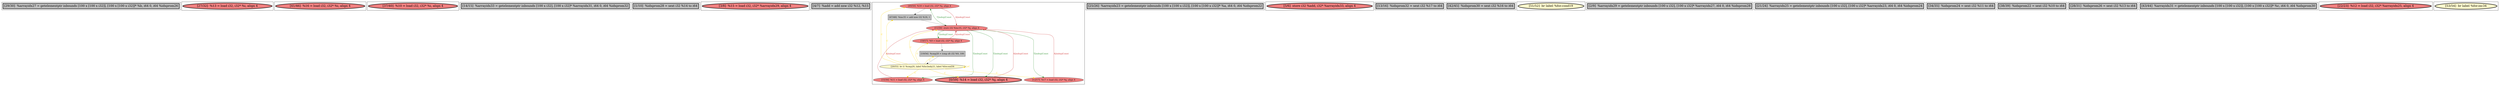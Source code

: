 
digraph G {





subgraph cluster20 {


node1643 [penwidth=3.0,fontsize=20,fillcolor=grey,label="[29/30]  %arrayidx27 = getelementptr inbounds [100 x [100 x i32]], [100 x [100 x i32]]* %b, i64 0, i64 %idxprom26",shape=rectangle,style=filled ]



}

subgraph cluster18 {


node1641 [penwidth=3.0,fontsize=20,fillcolor=lightcoral,label="[27/32]  %13 = load i32, i32* %i, align 4",shape=ellipse,style=filled ]



}

subgraph cluster16 {


node1639 [penwidth=3.0,fontsize=20,fillcolor=lightcoral,label="[41/46]  %16 = load i32, i32* %i, align 4",shape=ellipse,style=filled ]



}

subgraph cluster17 {


node1640 [penwidth=3.0,fontsize=20,fillcolor=lightcoral,label="[37/40]  %10 = load i32, i32* %i, align 4",shape=ellipse,style=filled ]



}

subgraph cluster4 {


node1619 [penwidth=3.0,fontsize=20,fillcolor=grey,label="[14/15]  %arrayidx33 = getelementptr inbounds [100 x i32], [100 x i32]* %arrayidx31, i64 0, i64 %idxprom32",shape=rectangle,style=filled ]



}

subgraph cluster3 {


node1618 [penwidth=3.0,fontsize=20,fillcolor=grey,label="[1/10]  %idxprom28 = sext i32 %14 to i64",shape=rectangle,style=filled ]



}

subgraph cluster2 {


node1617 [penwidth=3.0,fontsize=20,fillcolor=lightcoral,label="[3/8]  %15 = load i32, i32* %arrayidx29, align 4",shape=ellipse,style=filled ]



}

subgraph cluster1 {


node1616 [penwidth=3.0,fontsize=20,fillcolor=grey,label="[4/7]  %add = add nsw i32 %12, %15",shape=rectangle,style=filled ]



}

subgraph cluster12 {


node1634 [fillcolor=lightcoral,label="[49/50]  %18 = load i32, i32* %j, align 4",shape=ellipse,style=filled ]
node1633 [penwidth=3.0,fontsize=20,fillcolor=lightcoral,label="[0/59]  %14 = load i32, i32* %j, align 4",shape=ellipse,style=filled ]
node1628 [fillcolor=grey,label="[47/48]  %inc35 = add nsw i32 %18, 1",shape=rectangle,style=filled ]
node1630 [fillcolor=lightcoral,label="[11/58]  store i32 %inc35, i32* %j, align 4",shape=ellipse,style=filled ]
node1635 [fillcolor=lemonchiffon,label="[20/55]  br i1 %cmp20, label %for.body21, label %for.end36",shape=ellipse,style=filled ]
node1627 [fillcolor=lightcoral,label="[12/17]  %17 = load i32, i32* %j, align 4",shape=ellipse,style=filled ]
node1629 [fillcolor=lightcoral,label="[33/36]  %11 = load i32, i32* %j, align 4",shape=ellipse,style=filled ]
node1631 [fillcolor=grey,label="[19/56]  %cmp20 = icmp slt i32 %9, 100",shape=rectangle,style=filled ]
node1632 [fillcolor=lightcoral,label="[18/57]  %9 = load i32, i32* %j, align 4",shape=ellipse,style=filled ]

node1635->node1628 [style=solid,color=gold,label="C",penwidth=1.0,fontcolor=gold ]
node1634->node1628 [style=solid,color=black,label="",penwidth=0.5,fontcolor=black ]
node1632->node1631 [style=solid,color=black,label="",penwidth=0.5,fontcolor=black ]
node1634->node1630 [style=solid,color=firebrick3,label="A|indep|Const",penwidth=1.0,fontcolor=firebrick3 ]
node1631->node1635 [style=solid,color=black,label="",penwidth=0.5,fontcolor=black ]
node1635->node1631 [style=solid,color=gold,label="C",penwidth=1.0,fontcolor=gold ]
node1635->node1632 [style=solid,color=gold,label="C",penwidth=1.0,fontcolor=gold ]
node1627->node1630 [style=solid,color=firebrick3,label="A|indep|Const",penwidth=1.0,fontcolor=firebrick3 ]
node1635->node1629 [style=solid,color=gold,label="C",penwidth=1.0,fontcolor=gold ]
node1628->node1630 [style=solid,color=black,label="",penwidth=0.5,fontcolor=black ]
node1635->node1630 [style=solid,color=gold,label="C",penwidth=1.0,fontcolor=gold ]
node1635->node1635 [style=solid,color=gold,label="C",penwidth=1.0,fontcolor=gold ]
node1635->node1634 [style=solid,color=gold,label="C",penwidth=1.0,fontcolor=gold ]
node1630->node1629 [style=solid,color=forestgreen,label="T|indep|Const",penwidth=1.0,fontcolor=forestgreen ]
node1629->node1630 [style=solid,color=firebrick3,label="A|indep|Const",penwidth=1.0,fontcolor=firebrick3 ]
node1632->node1630 [style=solid,color=firebrick3,label="A|indep|Const",penwidth=1.0,fontcolor=firebrick3 ]
node1635->node1627 [style=solid,color=gold,label="C",penwidth=1.0,fontcolor=gold ]
node1630->node1627 [style=solid,color=forestgreen,label="T|indep|Const",penwidth=1.0,fontcolor=forestgreen ]
node1630->node1634 [style=solid,color=forestgreen,label="T|indep|Const",penwidth=1.0,fontcolor=forestgreen ]
node1633->node1630 [style=solid,color=firebrick3,label="A|indep|Const",penwidth=1.0,fontcolor=firebrick3 ]
node1635->node1633 [style=solid,color=gold,label="C",penwidth=1.0,fontcolor=gold ]
node1630->node1632 [style=solid,color=forestgreen,label="T|indep|Const",penwidth=1.0,fontcolor=forestgreen ]
node1630->node1633 [style=solid,color=forestgreen,label="T|indep|Const",penwidth=1.0,fontcolor=forestgreen ]


}

subgraph cluster5 {


node1620 [penwidth=3.0,fontsize=20,fillcolor=grey,label="[25/26]  %arrayidx23 = getelementptr inbounds [100 x [100 x i32]], [100 x [100 x i32]]* %a, i64 0, i64 %idxprom22",shape=rectangle,style=filled ]



}

subgraph cluster0 {


node1615 [penwidth=3.0,fontsize=20,fillcolor=lightcoral,label="[5/6]  store i32 %add, i32* %arrayidx33, align 4",shape=ellipse,style=filled ]



}

subgraph cluster6 {


node1621 [penwidth=3.0,fontsize=20,fillcolor=grey,label="[13/16]  %idxprom32 = sext i32 %17 to i64",shape=rectangle,style=filled ]



}

subgraph cluster14 {


node1637 [penwidth=3.0,fontsize=20,fillcolor=grey,label="[42/45]  %idxprom30 = sext i32 %16 to i64",shape=rectangle,style=filled ]



}

subgraph cluster7 {


node1622 [penwidth=3.0,fontsize=20,fillcolor=lemonchiffon,label="[51/52]  br label %for.cond19",shape=ellipse,style=filled ]



}

subgraph cluster8 {


node1623 [penwidth=3.0,fontsize=20,fillcolor=grey,label="[2/9]  %arrayidx29 = getelementptr inbounds [100 x i32], [100 x i32]* %arrayidx27, i64 0, i64 %idxprom28",shape=rectangle,style=filled ]



}

subgraph cluster21 {


node1644 [penwidth=3.0,fontsize=20,fillcolor=grey,label="[21/24]  %arrayidx25 = getelementptr inbounds [100 x i32], [100 x i32]* %arrayidx23, i64 0, i64 %idxprom24",shape=rectangle,style=filled ]



}

subgraph cluster9 {


node1624 [penwidth=3.0,fontsize=20,fillcolor=grey,label="[34/35]  %idxprom24 = sext i32 %11 to i64",shape=rectangle,style=filled ]



}

subgraph cluster19 {


node1642 [penwidth=3.0,fontsize=20,fillcolor=grey,label="[38/39]  %idxprom22 = sext i32 %10 to i64",shape=rectangle,style=filled ]



}

subgraph cluster10 {


node1625 [penwidth=3.0,fontsize=20,fillcolor=grey,label="[28/31]  %idxprom26 = sext i32 %13 to i64",shape=rectangle,style=filled ]



}

subgraph cluster11 {


node1626 [penwidth=3.0,fontsize=20,fillcolor=grey,label="[43/44]  %arrayidx31 = getelementptr inbounds [100 x [100 x i32]], [100 x [100 x i32]]* %c, i64 0, i64 %idxprom30",shape=rectangle,style=filled ]



}

subgraph cluster13 {


node1636 [penwidth=3.0,fontsize=20,fillcolor=lightcoral,label="[22/23]  %12 = load i32, i32* %arrayidx25, align 4",shape=ellipse,style=filled ]



}

subgraph cluster15 {


node1638 [penwidth=3.0,fontsize=20,fillcolor=lemonchiffon,label="[53/54]  br label %for.inc34",shape=ellipse,style=filled ]



}

}
